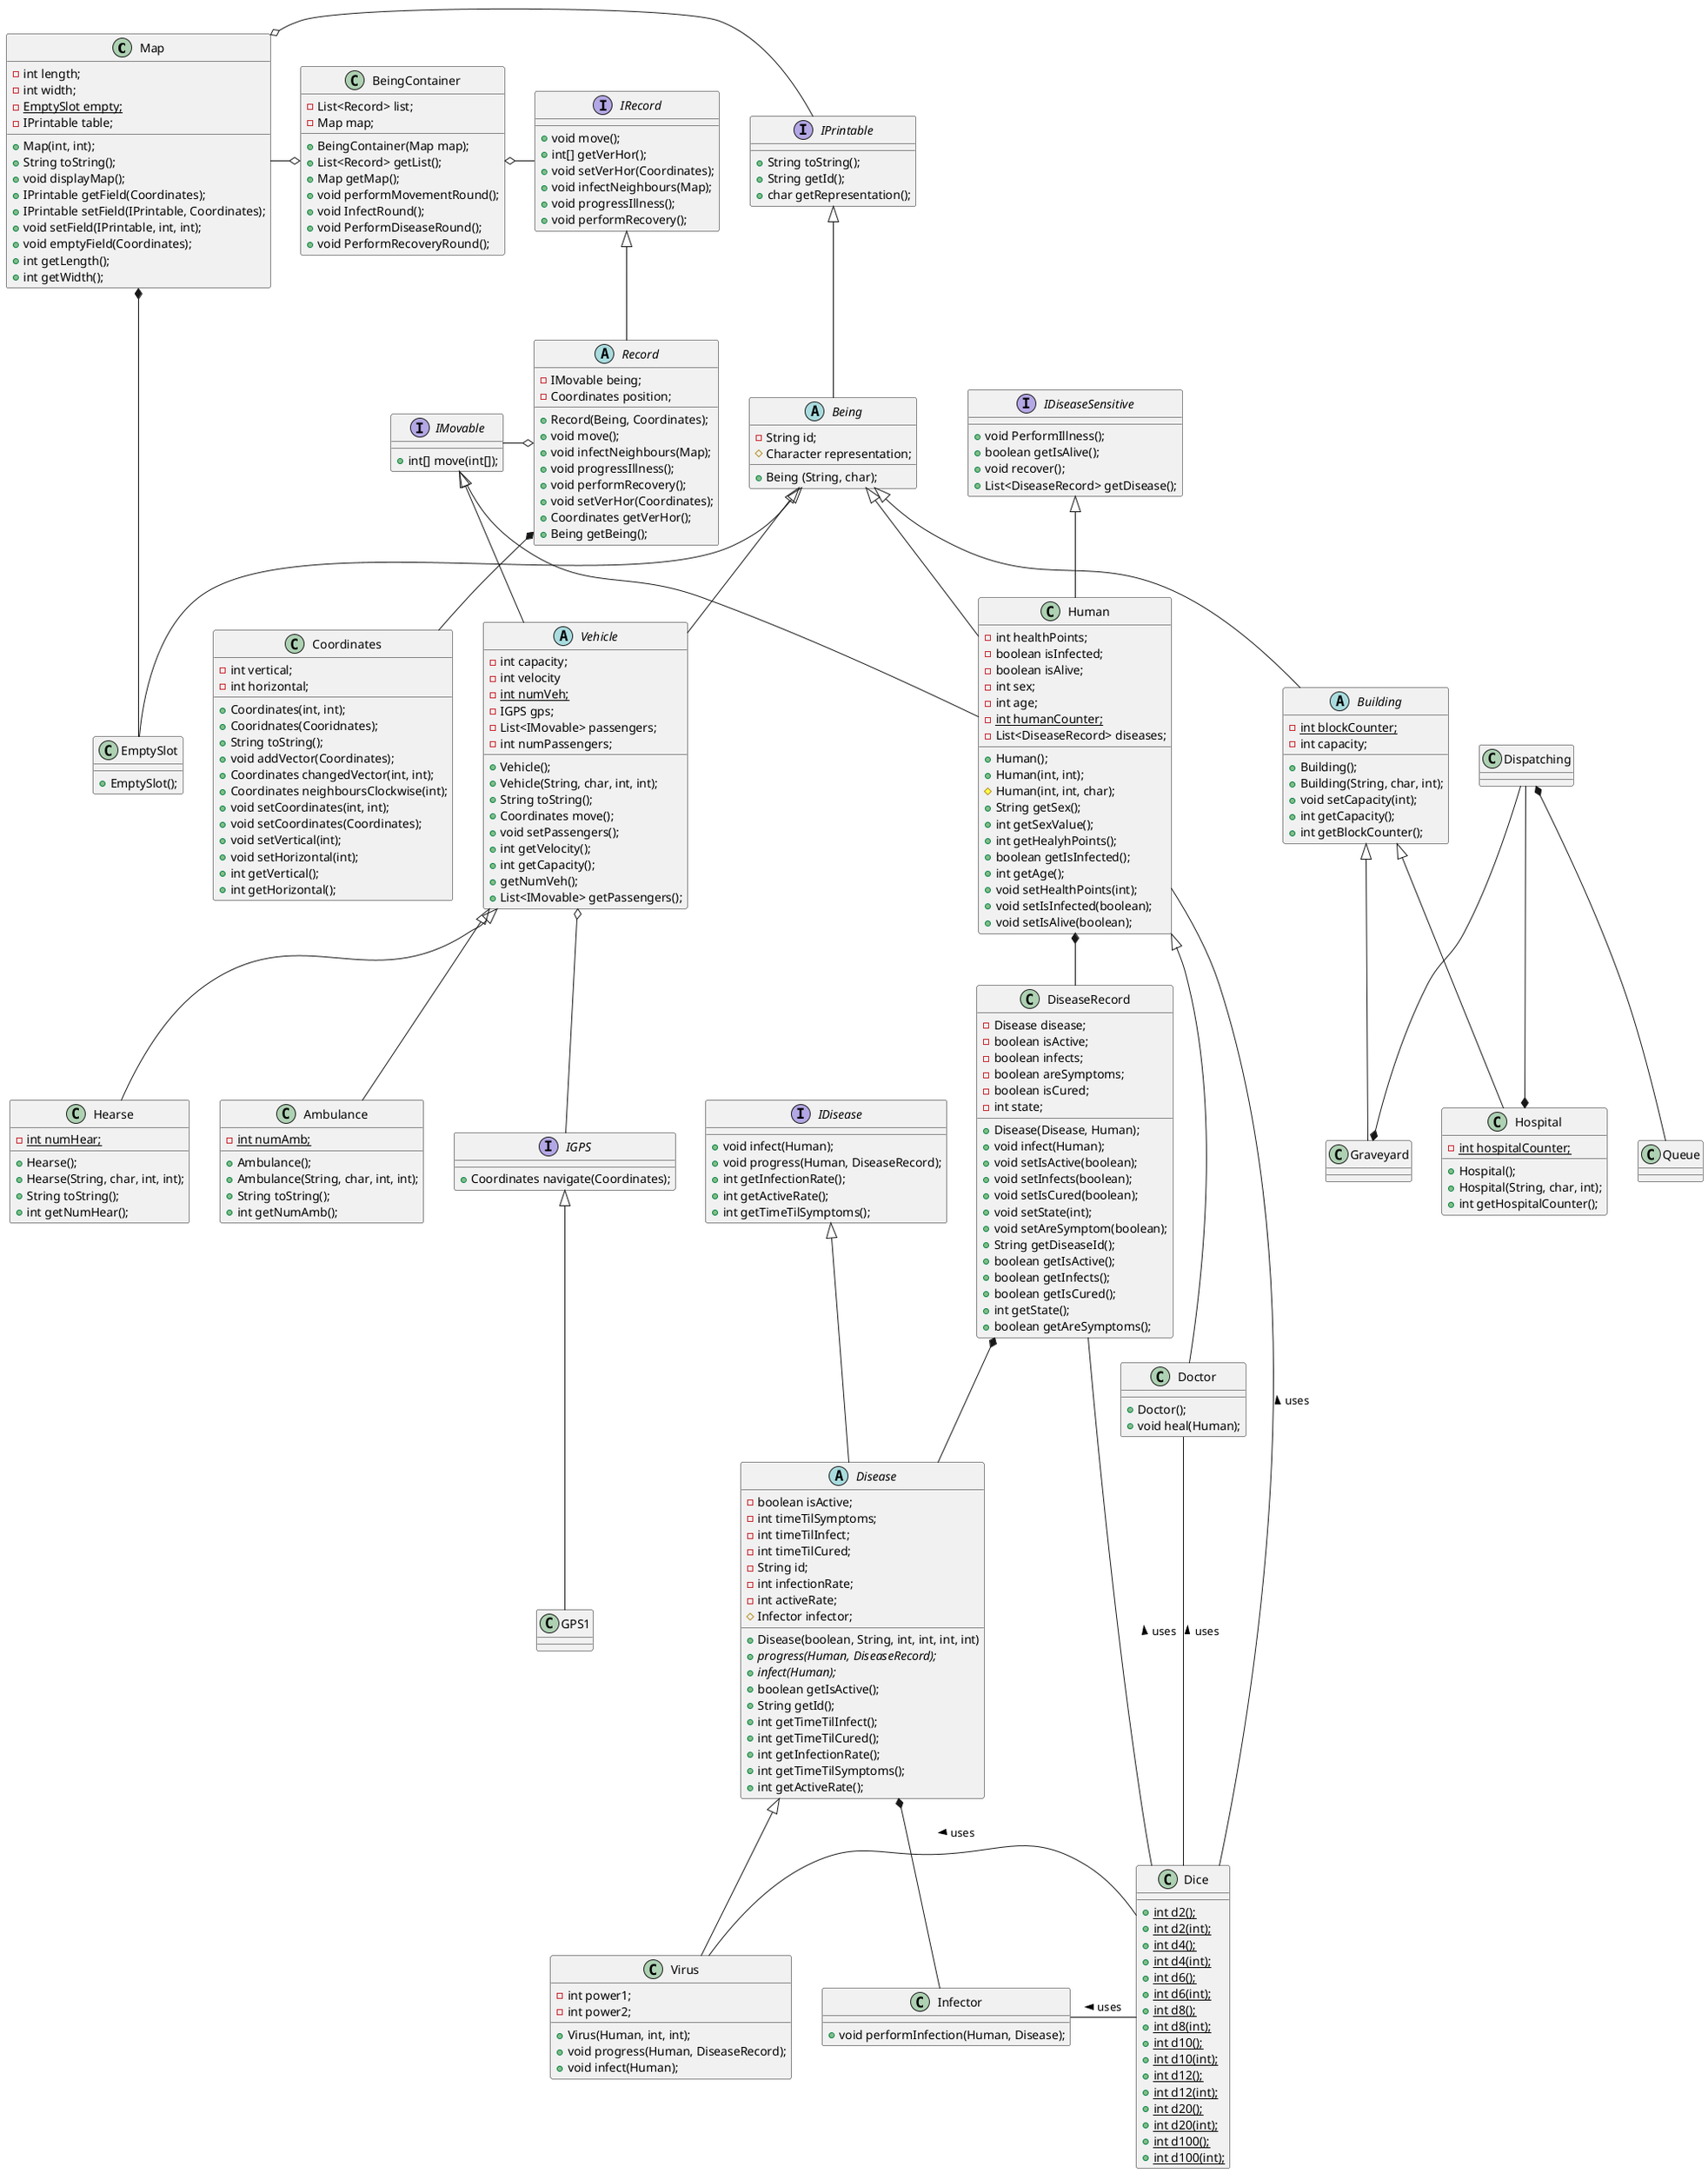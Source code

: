 @startuml class_diagram_08062020

class Map
{
- int length;
- int width;
- {static} EmptySlot empty;
- IPrintable table;
+ Map(int, int);
+ String toString();
+ void displayMap();
+ IPrintable getField(Coordinates);
+ IPrintable setField(IPrintable, Coordinates);
+ void setField(IPrintable, int, int);
+ void emptyField(Coordinates);
+ int getLength();
+ int getWidth();
}

interface IPrintable
{
+ String toString();
+ String getId();
+ char getRepresentation();
}

abstract class Being
{
- String id;
# Character representation;
+ Being (String, char);
}

abstract class Record
{
- IMovable being;
- Coordinates position;
+ Record(Being, Coordinates);
+ void move();
+ void infectNeighbours(Map);
+ void progressIllness();
+ void performRecovery();
+ void setVerHor(Coordinates);
+ Coordinates getVerHor();
+ Being getBeing();
}

interface IRecord
{
+ void move();
+ int[] getVerHor();
+ void setVerHor(Coordinates);
+ void infectNeighbours(Map);
+ void progressIllness();
+ void performRecovery();
}

class BeingContainer
{
- List<Record> list;
- Map map;
+ BeingContainer(Map map);
+ List<Record> getList();
+ Map getMap();
+ void performMovementRound();
+ void InfectRound();
+ void PerformDiseaseRound();
+ void PerformRecoveryRound();
}

class EmptySlot
{
+ EmptySlot();
}

interface IDiseaseSensitive
{
+ void PerformIllness();
+ boolean getIsAlive();
+ void recover();
+ List<DiseaseRecord> getDisease();
}

interface IMovable
{
+ int[] move(int[]);
}

class Human
{
- int healthPoints;
- boolean isInfected;
- boolean isAlive;
- int sex;
-  int age;
- {static} int humanCounter;
- List<DiseaseRecord> diseases;
+ Human();
+ Human(int, int);
# Human(int, int, char);
+ String getSex();
+ int getSexValue();
+ int getHealyhPoints();
+ boolean getIsInfected();
+ int getAge();
+ void setHealthPoints(int);
+ void setIsInfected(boolean);
+ void setIsAlive(boolean);
}

class Dice
{
+ {static} int d2();
+ {static} int d2(int);
+ {static} int d4();
+ {static} int d4(int);
+ {static} int d6();
+ {static} int d6(int);
+ {static} int d8();
+ {static} int d8(int);
+ {static} int d10();
+ {static} int d10(int);
+ {static} int d12();
+ {static} int d12(int);
+ {static} int d20();
+ {static} int d20(int);
+ {static} int d100();
+ {static} int d100(int);
}

class Doctor
{
+ Doctor();
+ void heal(Human);
}

abstract class Vehicle
{
- int capacity;
- int velocity
- {static} int numVeh;
- IGPS gps;
- List<IMovable> passengers;
- int numPassengers;
+ Vehicle();
+ Vehicle(String, char, int, int);
+ String toString();
+ Coordinates move();
+ void setPassengers();
+ int getVelocity();
+ int getCapacity();
+ getNumVeh();
+ List<IMovable> getPassengers();
}

abstract class Building
{
    
    
    - {static} int blockCounter;
    - int capacity;
    + Building();
    + Building(String, char, int);
    + void setCapacity(int);
    + int getCapacity();
    + int getBlockCounter();
}

class Ambulance
{
    - {static} int numAmb;
    + Ambulance();
    + Ambulance(String, char, int, int);
    + String toString();
    + int getNumAmb();
}

class Hearse 
{
    - {static} int numHear;
    + Hearse();
    + Hearse(String, char, int, int);
    + String toString();
    + int getNumHear();
}

class Hospital
{
    - {static} int hospitalCounter;
    + Hospital();
    + Hospital(String, char, int);
    + int getHospitalCounter();

}

class Graveyard
{

}

class Dispatching
{

}

abstract class Disease 
{
    - boolean isActive;
    - int timeTilSymptoms;
    - int timeTilInfect;
    - int timeTilCured;
    - String id;
    - int infectionRate;
    - int activeRate;
    + Disease(boolean, String, int, int, int, int)
    # Infector infector;
    + {abstract} progress(Human, DiseaseRecord);
    + {abstract} infect(Human);
    + boolean getIsActive();
    + String getId();
    + int getTimeTilInfect();
    + int getTimeTilCured();
    + int getInfectionRate();
    + int getTimeTilSymptoms();
    + int getActiveRate();
}

class DiseaseRecord 
{
    - Disease disease;
    - boolean isActive;
    - boolean infects;
    - boolean areSymptoms;
    - boolean isCured;
    - int state;
    + Disease(Disease, Human);
    + void infect(Human);
    + void setIsActive(boolean);
    + void setInfects(boolean);
    + void setIsCured(boolean);
    + void setState(int);
    + void setAreSymptom(boolean);
    + String getDiseaseId();
    + boolean getIsActive();
    + boolean getInfects();
    + boolean getIsCured();
    + int getState();
    + boolean getAreSymptoms(); 
}

interface IDisease 
{
    + void infect(Human);
    + void progress(Human, DiseaseRecord);
    + int getInfectionRate();
    + int getActiveRate();
    + int getTimeTilSymptoms();
}

class Infector 
{
    + void performInfection(Human, Disease);
}

class Virus
{
    - int power1;
    - int power2;
    + Virus(Human, int, int);
    + void progress(Human, DiseaseRecord);
    + void infect(Human);
}

class Queue 
{

}

class Coordinates 
{
    - int vertical;
    - int horizontal;
    + Coordinates(int, int);
    + Cooridnates(Cooridnates);
    + String toString();
    + void addVector(Coordinates);
    + Coordinates changedVector(int, int);
    + Coordinates neighboursClockwise(int);
    + void setCoordinates(int, int);
    + void setCoordinates(Coordinates);
    + void setVertical(int);
    + void setHorizontal(int);
    + int getVertical();
    + int getHorizontal();
}

class GPS1
{

}

interface IGPS
{
 + Coordinates navigate(Coordinates);
}


Map o- IPrintable
IPrintable <|-- Being
Being <|-- EmptySlot
IRecord <|-- Record
BeingContainer o- IRecord
Being <|-- Human
IMovable <|-- Human
IDiseaseSensitive <|-- Human
IMovable -o Record
Map *- EmptySlot
Map -o BeingContainer
Human <|-- Doctor
Being <|-- Vehicle
IMovable <|-- Vehicle
Vehicle <|-- Ambulance
Vehicle <|-- Hearse
Being <|-- Building
Building <|-- Hospital
Building <|-- Graveyard
IDisease <|-- Disease
Disease <|-- Virus
Dispatching --* Hospital
Dispatching --* Graveyard
Doctor -- Dice : uses <
IGPS <|-- GPS1
Human *-- DiseaseRecord
Dispatching *--  Queue
Record *-- Coordinates
Vehicle o-- IGPS
Human -- Dice : uses <
Disease *-- Infector
DiseaseRecord *-- Disease
DiseaseRecord -- Dice : uses <
Infector - Dice : uses <
Virus - Dice : uses <



@enduml